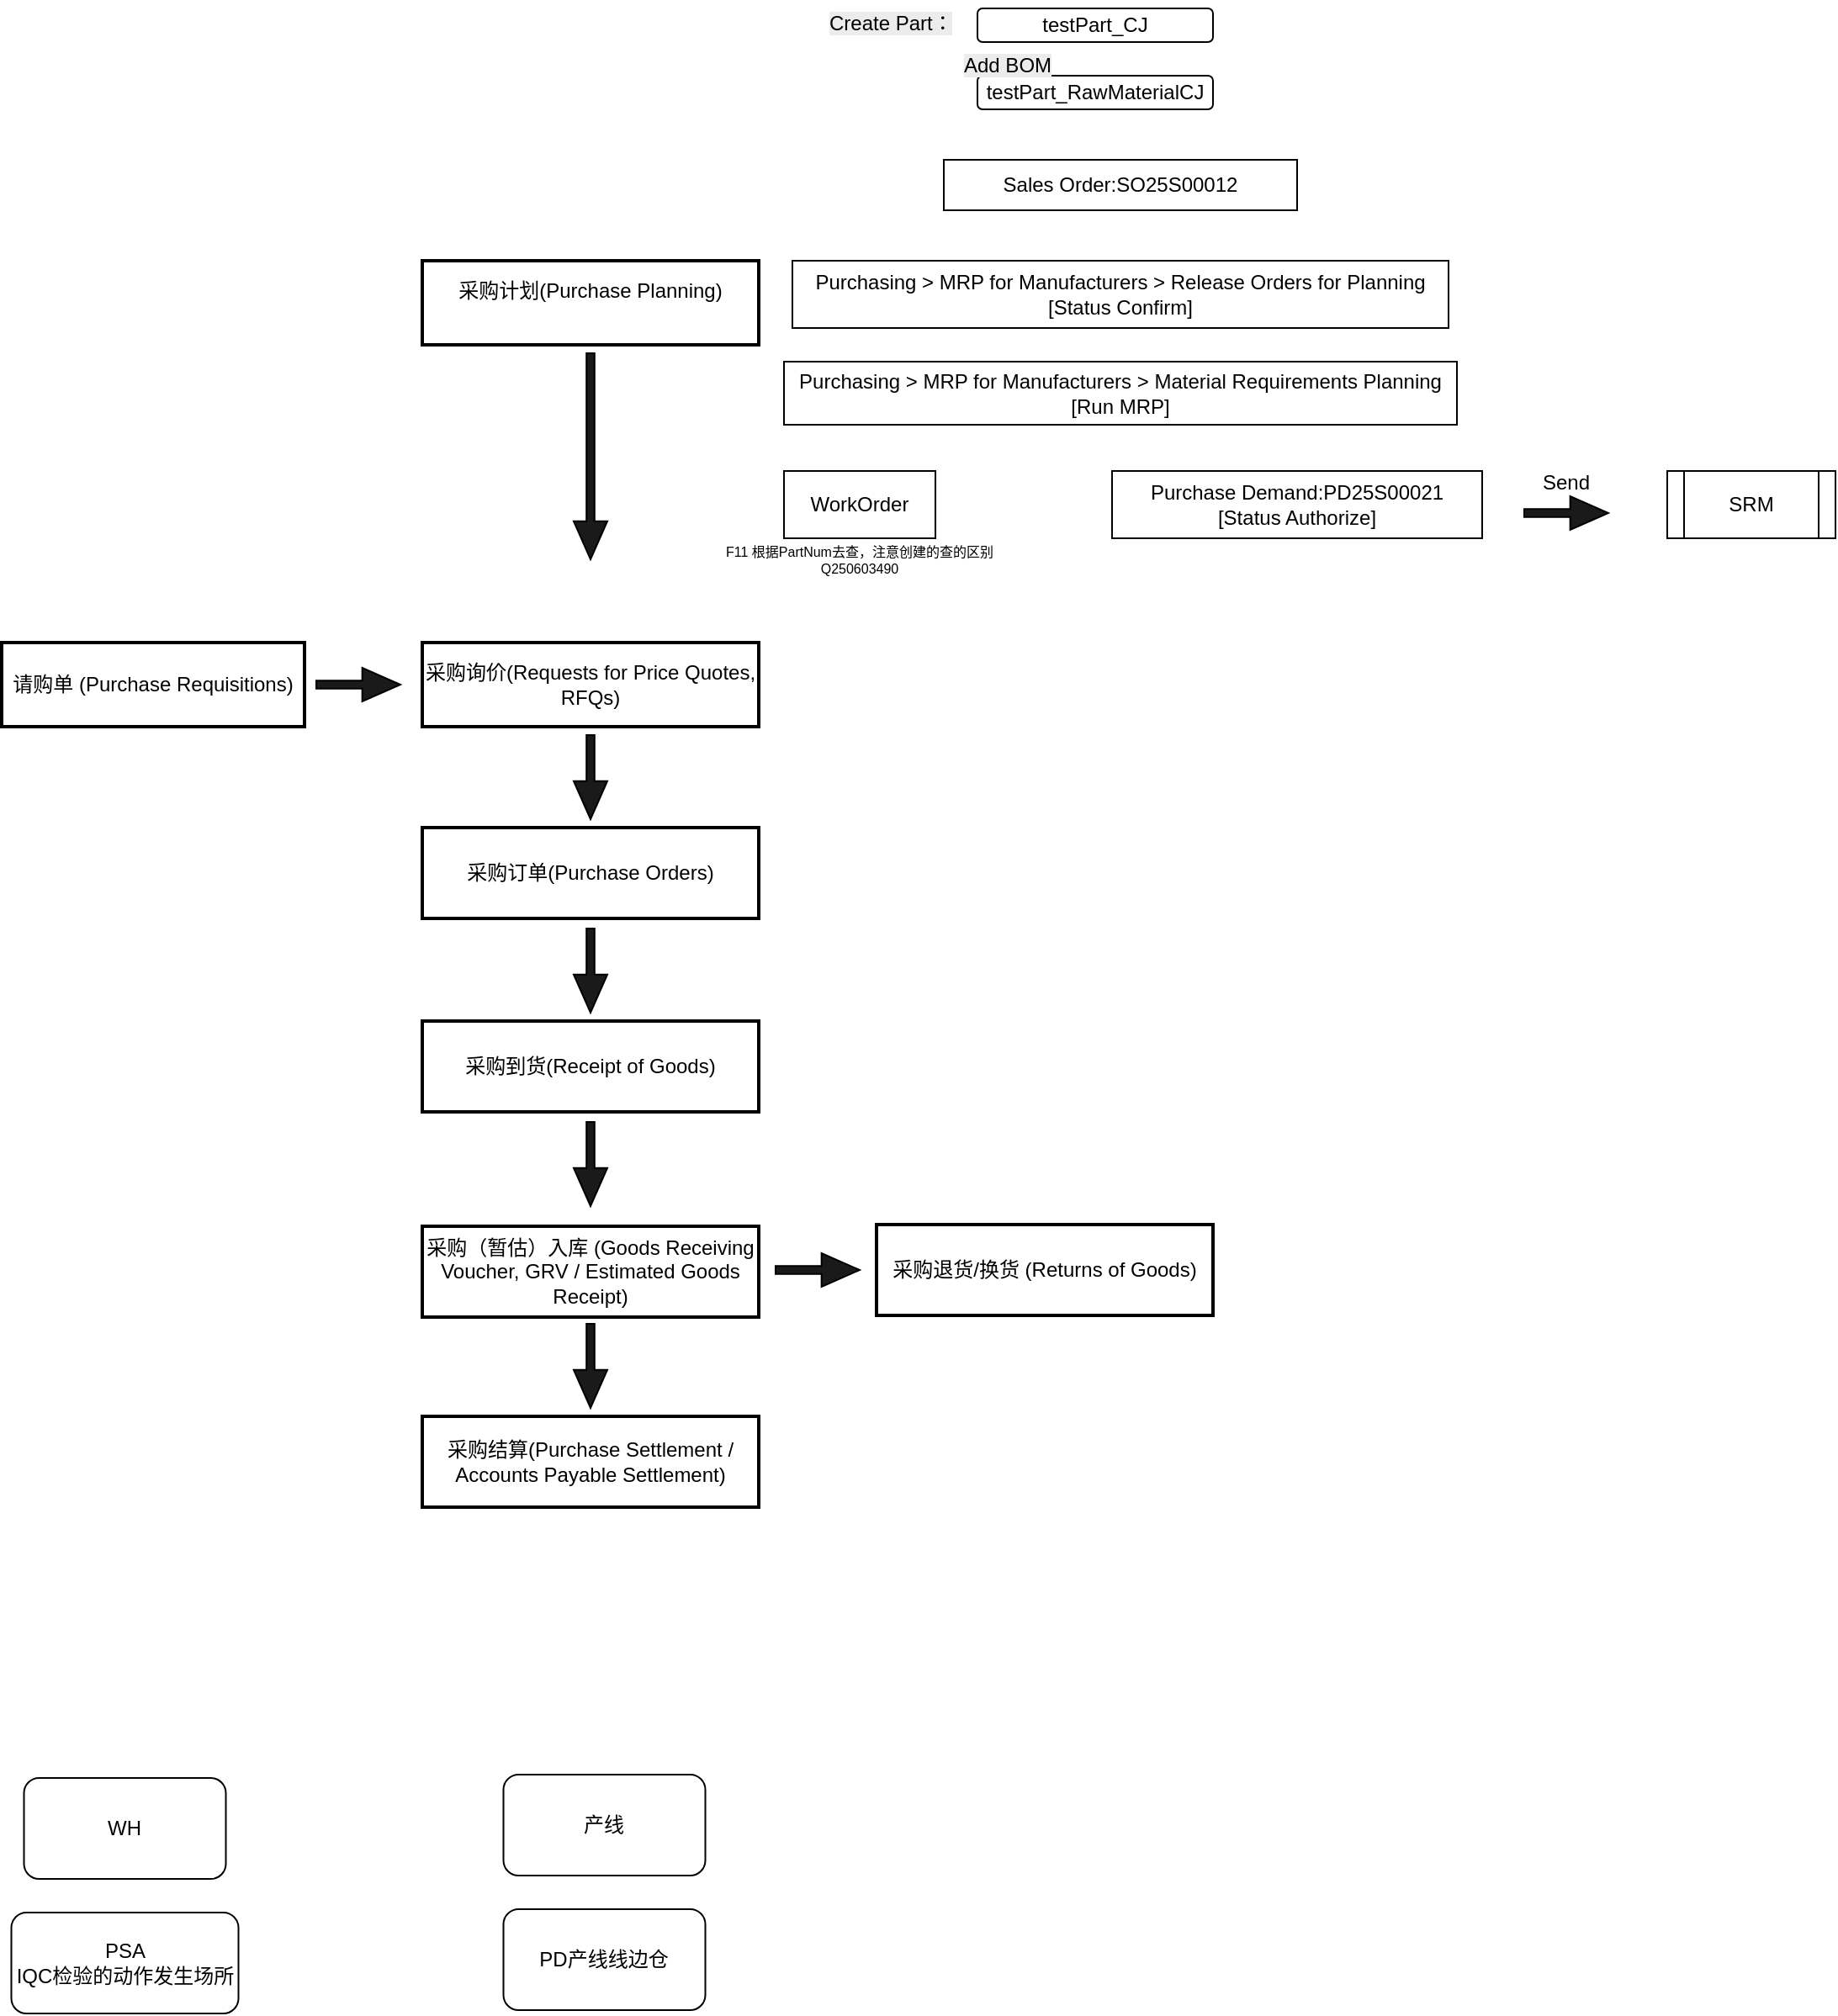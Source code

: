 <mxfile version="27.1.4">
  <diagram name="采购管理" id="mpOXpmmLFO7AId_gfZCV">
    <mxGraphModel dx="1288" dy="2595" grid="1" gridSize="10" guides="1" tooltips="1" connect="1" arrows="1" fold="1" page="1" pageScale="1" pageWidth="1200" pageHeight="1920" math="0" shadow="0">
      <root>
        <mxCell id="0" />
        <mxCell id="1" parent="0" />
        <mxCell id="8VvXhbn4Lma_j9oY6vWO-1" value="采购计划(Purchase Planning)&#xa;" style="whiteSpace=wrap;strokeWidth=2;" vertex="1" parent="1">
          <mxGeometry x="330" y="40" width="200" height="50" as="geometry" />
        </mxCell>
        <mxCell id="8VvXhbn4Lma_j9oY6vWO-2" value="采购询价(Requests for Price Quotes, RFQs)" style="whiteSpace=wrap;strokeWidth=2;" vertex="1" parent="1">
          <mxGeometry x="330" y="267" width="200" height="50" as="geometry" />
        </mxCell>
        <mxCell id="8VvXhbn4Lma_j9oY6vWO-4" value="采购订单(Purchase Orders)" style="whiteSpace=wrap;strokeWidth=2;" vertex="1" parent="1">
          <mxGeometry x="330" y="377" width="200" height="54" as="geometry" />
        </mxCell>
        <mxCell id="8VvXhbn4Lma_j9oY6vWO-9" value="采购到货(Receipt of Goods)" style="whiteSpace=wrap;strokeWidth=2;" vertex="1" parent="1">
          <mxGeometry x="330" y="492" width="200" height="54" as="geometry" />
        </mxCell>
        <mxCell id="8VvXhbn4Lma_j9oY6vWO-10" value="采购（暂估）入库 (Goods Receiving Voucher, GRV / Estimated Goods Receipt)" style="whiteSpace=wrap;strokeWidth=2;" vertex="1" parent="1">
          <mxGeometry x="330" y="614" width="200" height="54" as="geometry" />
        </mxCell>
        <mxCell id="8VvXhbn4Lma_j9oY6vWO-11" value="采购结算(Purchase Settlement / Accounts Payable Settlement)" style="whiteSpace=wrap;strokeWidth=2;" vertex="1" parent="1">
          <mxGeometry x="330" y="727" width="200" height="54" as="geometry" />
        </mxCell>
        <mxCell id="8VvXhbn4Lma_j9oY6vWO-12" value="采购退货/换货 (Returns of Goods)" style="whiteSpace=wrap;strokeWidth=2;" vertex="1" parent="1">
          <mxGeometry x="600" y="613" width="200" height="54" as="geometry" />
        </mxCell>
        <mxCell id="8VvXhbn4Lma_j9oY6vWO-13" value="请购单 (Purchase Requisitions)" style="whiteSpace=wrap;strokeWidth=2;" vertex="1" parent="1">
          <mxGeometry x="80" y="267" width="180" height="50" as="geometry" />
        </mxCell>
        <mxCell id="8VvXhbn4Lma_j9oY6vWO-19" value="" style="html=1;shadow=0;dashed=0;align=center;verticalAlign=middle;shape=mxgraph.arrows2.arrow;dy=0.76;dx=22.67;notch=0;fillColor=#1A1A1A;" vertex="1" parent="1">
          <mxGeometry x="267" y="282" width="50" height="20" as="geometry" />
        </mxCell>
        <mxCell id="8VvXhbn4Lma_j9oY6vWO-20" value="" style="html=1;shadow=0;dashed=0;align=center;verticalAlign=middle;shape=mxgraph.arrows2.arrow;dy=0.76;dx=22.67;notch=0;fillColor=#1A1A1A;" vertex="1" parent="1">
          <mxGeometry x="540" y="630" width="50" height="20" as="geometry" />
        </mxCell>
        <mxCell id="8VvXhbn4Lma_j9oY6vWO-21" value="" style="html=1;shadow=0;dashed=0;align=center;verticalAlign=middle;shape=mxgraph.arrows2.arrow;dy=0.76;dx=22.67;notch=0;fillColor=#1A1A1A;rotation=90;" vertex="1" parent="1">
          <mxGeometry x="368.75" y="146.25" width="122.5" height="20" as="geometry" />
        </mxCell>
        <mxCell id="8VvXhbn4Lma_j9oY6vWO-22" value="" style="html=1;shadow=0;dashed=0;align=center;verticalAlign=middle;shape=mxgraph.arrows2.arrow;dy=0.76;dx=22.67;notch=0;fillColor=#1A1A1A;rotation=90;" vertex="1" parent="1">
          <mxGeometry x="405" y="337" width="50" height="20" as="geometry" />
        </mxCell>
        <mxCell id="8VvXhbn4Lma_j9oY6vWO-23" value="" style="html=1;shadow=0;dashed=0;align=center;verticalAlign=middle;shape=mxgraph.arrows2.arrow;dy=0.76;dx=22.67;notch=0;fillColor=#1A1A1A;rotation=90;" vertex="1" parent="1">
          <mxGeometry x="405" y="452" width="50" height="20" as="geometry" />
        </mxCell>
        <mxCell id="8VvXhbn4Lma_j9oY6vWO-24" value="" style="html=1;shadow=0;dashed=0;align=center;verticalAlign=middle;shape=mxgraph.arrows2.arrow;dy=0.76;dx=22.67;notch=0;fillColor=#1A1A1A;rotation=90;" vertex="1" parent="1">
          <mxGeometry x="405" y="567" width="50" height="20" as="geometry" />
        </mxCell>
        <mxCell id="8VvXhbn4Lma_j9oY6vWO-25" value="" style="html=1;shadow=0;dashed=0;align=center;verticalAlign=middle;shape=mxgraph.arrows2.arrow;dy=0.76;dx=22.67;notch=0;fillColor=#1A1A1A;rotation=90;" vertex="1" parent="1">
          <mxGeometry x="405" y="687" width="50" height="20" as="geometry" />
        </mxCell>
        <mxCell id="8VvXhbn4Lma_j9oY6vWO-26" value="WH" style="rounded=1;whiteSpace=wrap;html=1;" vertex="1" parent="1">
          <mxGeometry x="93.25" y="942" width="120" height="60" as="geometry" />
        </mxCell>
        <mxCell id="8VvXhbn4Lma_j9oY6vWO-27" value="PSA&lt;div&gt;IQC检验的动作发生场所&lt;/div&gt;" style="rounded=1;whiteSpace=wrap;html=1;" vertex="1" parent="1">
          <mxGeometry x="85.75" y="1022" width="135" height="60" as="geometry" />
        </mxCell>
        <mxCell id="8VvXhbn4Lma_j9oY6vWO-28" value="PD产线线边仓" style="rounded=1;whiteSpace=wrap;html=1;" vertex="1" parent="1">
          <mxGeometry x="378.25" y="1020" width="120" height="60" as="geometry" />
        </mxCell>
        <mxCell id="8VvXhbn4Lma_j9oY6vWO-29" value="产线" style="rounded=1;whiteSpace=wrap;html=1;" vertex="1" parent="1">
          <mxGeometry x="378.25" y="940" width="120" height="60" as="geometry" />
        </mxCell>
        <mxCell id="8VvXhbn4Lma_j9oY6vWO-32" value="Purchasing &amp;gt; MRP for Manufacturers &amp;gt; Release Orders for Planning&lt;div&gt;[Status Confirm]&lt;/div&gt;" style="whiteSpace=wrap;html=1;" vertex="1" parent="1">
          <mxGeometry x="550" y="40" width="390" height="40" as="geometry" />
        </mxCell>
        <mxCell id="8VvXhbn4Lma_j9oY6vWO-33" value="Sales Order:SO25S00012" style="whiteSpace=wrap;html=1;" vertex="1" parent="1">
          <mxGeometry x="640" y="-20" width="210" height="30" as="geometry" />
        </mxCell>
        <mxCell id="8VvXhbn4Lma_j9oY6vWO-34" value="Purchasing &amp;gt; MRP for Manufacturers &amp;gt; Material Requirements Planning&lt;div&gt;[Run MRP]&lt;/div&gt;" style="whiteSpace=wrap;html=1;" vertex="1" parent="1">
          <mxGeometry x="545" y="100" width="400" height="37.5" as="geometry" />
        </mxCell>
        <mxCell id="8VvXhbn4Lma_j9oY6vWO-35" value="WorkOrder" style="rounded=0;whiteSpace=wrap;html=1;" vertex="1" parent="1">
          <mxGeometry x="545" y="165" width="90" height="40" as="geometry" />
        </mxCell>
        <mxCell id="8VvXhbn4Lma_j9oY6vWO-36" value="Purchase Demand:PD25S00021&lt;div&gt;[Status Authorize]&lt;/div&gt;" style="rounded=0;whiteSpace=wrap;html=1;" vertex="1" parent="1">
          <mxGeometry x="740" y="165" width="220" height="40" as="geometry" />
        </mxCell>
        <mxCell id="8VvXhbn4Lma_j9oY6vWO-39" value="SRM" style="shape=process;whiteSpace=wrap;html=1;backgroundOutline=1;" vertex="1" parent="1">
          <mxGeometry x="1070" y="165" width="100" height="40" as="geometry" />
        </mxCell>
        <mxCell id="8VvXhbn4Lma_j9oY6vWO-43" value="" style="group" vertex="1" connectable="0" parent="1">
          <mxGeometry x="980" y="157" width="60" height="43" as="geometry" />
        </mxCell>
        <mxCell id="8VvXhbn4Lma_j9oY6vWO-37" value="" style="html=1;shadow=0;dashed=0;align=center;verticalAlign=middle;shape=mxgraph.arrows2.arrow;dy=0.76;dx=22.67;notch=0;fillColor=#1A1A1A;" vertex="1" parent="8VvXhbn4Lma_j9oY6vWO-43">
          <mxGeometry x="5" y="23" width="50" height="20" as="geometry" />
        </mxCell>
        <mxCell id="8VvXhbn4Lma_j9oY6vWO-38" value="Send" style="text;html=1;align=center;verticalAlign=middle;whiteSpace=wrap;rounded=0;" vertex="1" parent="8VvXhbn4Lma_j9oY6vWO-43">
          <mxGeometry width="60" height="30" as="geometry" />
        </mxCell>
        <mxCell id="8VvXhbn4Lma_j9oY6vWO-44" value="F11 根据PartNum去查，注意创建的查的区别&lt;div&gt;Q250603490&lt;/div&gt;" style="text;html=1;align=center;verticalAlign=middle;whiteSpace=wrap;rounded=0;fontSize=8;" vertex="1" parent="1">
          <mxGeometry x="500" y="210" width="180" height="15" as="geometry" />
        </mxCell>
        <mxCell id="8VvXhbn4Lma_j9oY6vWO-46" value="testPart_CJ" style="rounded=1;whiteSpace=wrap;html=1;" vertex="1" parent="1">
          <mxGeometry x="660" y="-110" width="140" height="20" as="geometry" />
        </mxCell>
        <mxCell id="8VvXhbn4Lma_j9oY6vWO-49" value="testPart_RawMaterialCJ&lt;span style=&quot;color: rgba(0, 0, 0, 0); font-family: monospace; font-size: 0px; text-align: start; text-wrap-mode: nowrap;&quot;&gt;%3CmxGraphModel%3E%3Croot%3E%3CmxCell%20id%3D%220%22%2F%3E%3CmxCell%20id%3D%221%22%20parent%3D%220%22%2F%3E%3CmxCell%20id%3D%222%22%20value%3D%22Create%20Part%EF%BC%9AtestPart_CJ%22%20style%3D%22rounded%3D1%3BwhiteSpace%3Dwrap%3Bhtml%3D1%3B%22%20vertex%3D%221%22%20parent%3D%221%22%3E%3CmxGeometry%20x%3D%22660%22%20y%3D%22-150%22%20width%3D%22150%22%20height%3D%2220%22%20as%3D%22geometry%22%2F%3E%3C%2FmxCell%3E%3C%2Froot%3E%3C%2FmxGraphModel%3E&lt;/span&gt;" style="rounded=1;whiteSpace=wrap;html=1;" vertex="1" parent="1">
          <mxGeometry x="660" y="-70" width="140" height="20" as="geometry" />
        </mxCell>
        <mxCell id="8VvXhbn4Lma_j9oY6vWO-50" value="&lt;span style=&quot;color: rgb(0, 0, 0); font-family: Helvetica; font-size: 12px; font-style: normal; font-variant-ligatures: normal; font-variant-caps: normal; font-weight: 400; letter-spacing: normal; orphans: 2; text-align: center; text-indent: 0px; text-transform: none; widows: 2; word-spacing: 0px; -webkit-text-stroke-width: 0px; white-space: normal; background-color: rgb(236, 236, 236); text-decoration-thickness: initial; text-decoration-style: initial; text-decoration-color: initial; display: inline !important; float: none;&quot;&gt;Create Part：&lt;/span&gt;" style="text;whiteSpace=wrap;html=1;" vertex="1" parent="1">
          <mxGeometry x="570" y="-115" width="80" height="30" as="geometry" />
        </mxCell>
        <mxCell id="8VvXhbn4Lma_j9oY6vWO-51" value="&lt;span style=&quot;color: rgb(0, 0, 0); font-family: Helvetica; font-size: 12px; font-style: normal; font-variant-ligatures: normal; font-variant-caps: normal; font-weight: 400; letter-spacing: normal; orphans: 2; text-align: center; text-indent: 0px; text-transform: none; widows: 2; word-spacing: 0px; -webkit-text-stroke-width: 0px; white-space: normal; background-color: rgb(236, 236, 236); text-decoration-thickness: initial; text-decoration-style: initial; text-decoration-color: initial; float: none; display: inline !important;&quot;&gt;Add BOM&lt;/span&gt;" style="text;whiteSpace=wrap;html=1;" vertex="1" parent="1">
          <mxGeometry x="650" y="-90" width="80" height="30" as="geometry" />
        </mxCell>
      </root>
    </mxGraphModel>
  </diagram>
</mxfile>
